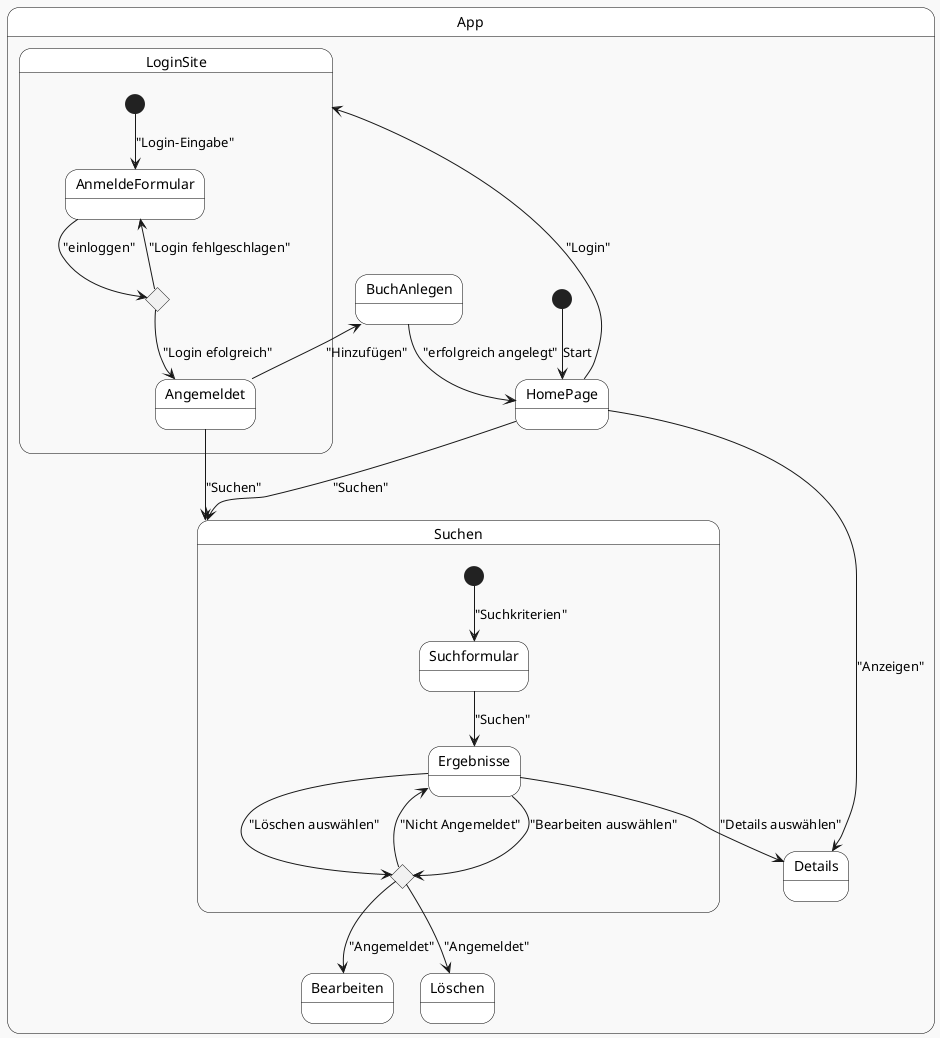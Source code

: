 @startuml Bookstore
skinparam backgroundColor #f9f9f9
skinparam state {
    BackgroundColor White
    BorderColor Black
    FontColor Black
}

state App {
[*] --> HomePage : Start

HomePage --> LoginSite : "Login"
HomePage --> Suchen : "Suchen"
HomePage --> Details : "Anzeigen"

state LoginSite {
    [*] --> AnmeldeFormular : "Login-Eingabe"
    state entscheidung <<choice>>
    AnmeldeFormular --> entscheidung :"einloggen"
    entscheidung --> AnmeldeFormular : "Login fehlgeschlagen"
    entscheidung --> Angemeldet : "Login efolgreich"
}

Angemeldet --> BuchAnlegen : "Hinzufügen"
BuchAnlegen --> HomePage : "erfolgreich angelegt"
Angemeldet --> Suchen : "Suchen"

state Suchen {
    [*] --> Suchformular : "Suchkriterien"
    state bedingung <<choice>>
    Suchformular --> Ergebnisse : "Suchen"
    Ergebnisse --> bedingung : "Bearbeiten auswählen"
    Ergebnisse --> bedingung : "Löschen auswählen"
    bedingung --> Ergebnisse : "Nicht Angemeldet"
}
bedingung --> Bearbeiten : "Angemeldet"
bedingung --> Löschen : "Angemeldet"
Ergebnisse --> Details : "Details auswählen"
}
@enduml
